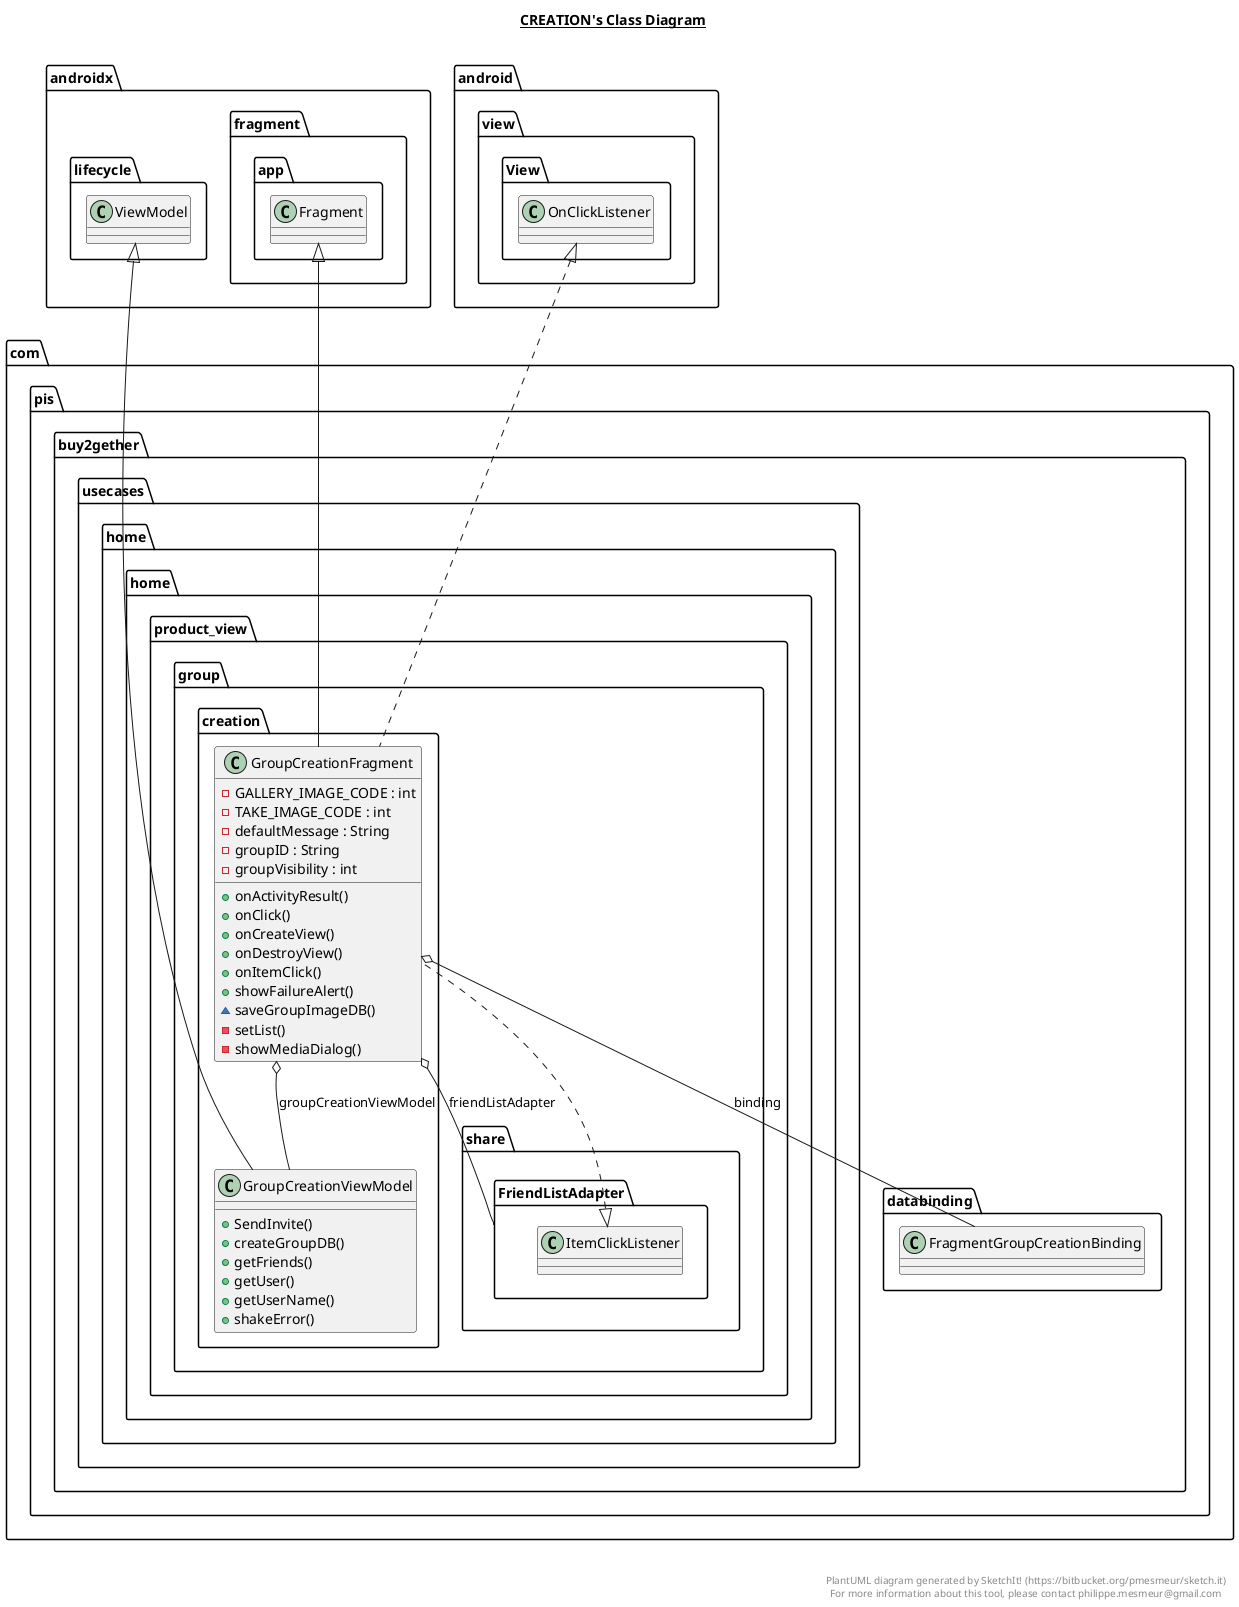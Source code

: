 @startuml

title __CREATION's Class Diagram__\n

  namespace com.pis.buy2gether {
    namespace usecases.home {
      namespace home {
        namespace product_view {
          namespace group.creation {
            class com.pis.buy2gether.usecases.home.home.product_view.group.creation.GroupCreationFragment {
                - GALLERY_IMAGE_CODE : int
                - TAKE_IMAGE_CODE : int
                - defaultMessage : String
                - groupID : String
                - groupVisibility : int
                + onActivityResult()
                + onClick()
                + onCreateView()
                + onDestroyView()
                + onItemClick()
                + showFailureAlert()
                ~ saveGroupImageDB()
                - setList()
                - showMediaDialog()
            }
          }
        }
      }
    }
  }
  

  namespace com.pis.buy2gether {
    namespace usecases.home {
      namespace home {
        namespace product_view {
          namespace group.creation {
            class com.pis.buy2gether.usecases.home.home.product_view.group.creation.GroupCreationViewModel {
                + SendInvite()
                + createGroupDB()
                + getFriends()
                + getUser()
                + getUserName()
                + shakeError()
            }
          }
        }
      }
    }
  }
  

  com.pis.buy2gether.usecases.home.home.product_view.group.creation.GroupCreationFragment .up.|> android.view.View.OnClickListener
  com.pis.buy2gether.usecases.home.home.product_view.group.creation.GroupCreationFragment .up.|> com.pis.buy2gether.usecases.home.home.product_view.group.share.FriendListAdapter.ItemClickListener
  com.pis.buy2gether.usecases.home.home.product_view.group.creation.GroupCreationFragment -up-|> androidx.fragment.app.Fragment
  com.pis.buy2gether.usecases.home.home.product_view.group.creation.GroupCreationFragment o-- com.pis.buy2gether.databinding.FragmentGroupCreationBinding : binding
  com.pis.buy2gether.usecases.home.home.product_view.group.creation.GroupCreationFragment o-- com.pis.buy2gether.usecases.home.home.product_view.group.share.FriendListAdapter : friendListAdapter
  com.pis.buy2gether.usecases.home.home.product_view.group.creation.GroupCreationFragment o-- com.pis.buy2gether.usecases.home.home.product_view.group.creation.GroupCreationViewModel : groupCreationViewModel
  com.pis.buy2gether.usecases.home.home.product_view.group.creation.GroupCreationViewModel -up-|> androidx.lifecycle.ViewModel


right footer


PlantUML diagram generated by SketchIt! (https://bitbucket.org/pmesmeur/sketch.it)
For more information about this tool, please contact philippe.mesmeur@gmail.com
endfooter

@enduml

